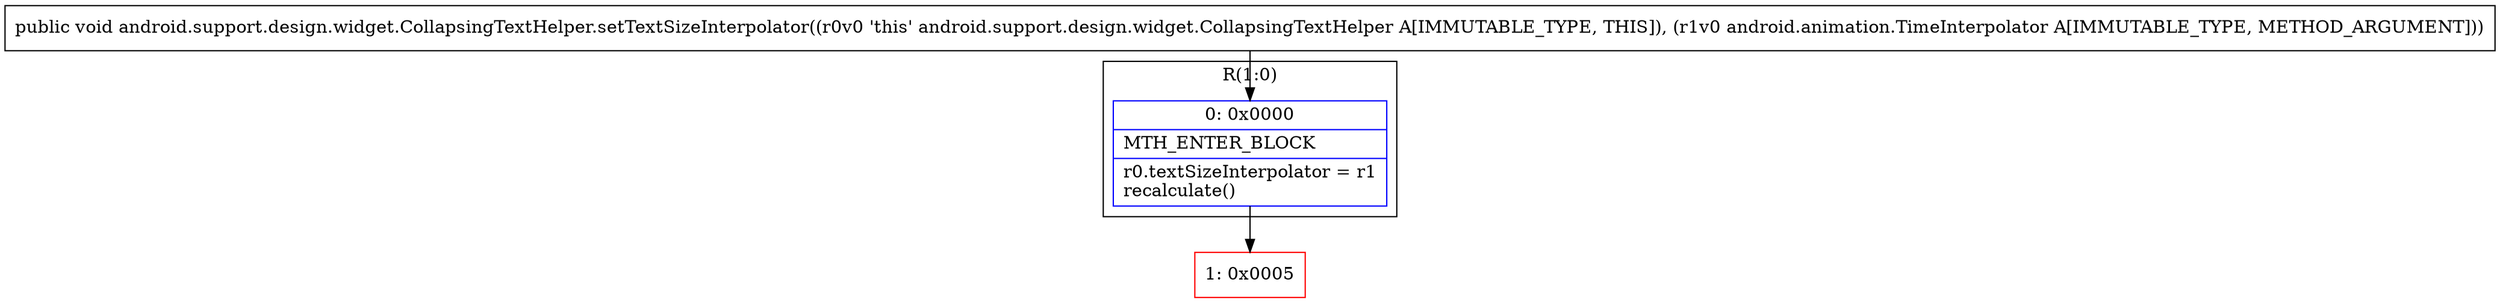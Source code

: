 digraph "CFG forandroid.support.design.widget.CollapsingTextHelper.setTextSizeInterpolator(Landroid\/animation\/TimeInterpolator;)V" {
subgraph cluster_Region_1884520549 {
label = "R(1:0)";
node [shape=record,color=blue];
Node_0 [shape=record,label="{0\:\ 0x0000|MTH_ENTER_BLOCK\l|r0.textSizeInterpolator = r1\lrecalculate()\l}"];
}
Node_1 [shape=record,color=red,label="{1\:\ 0x0005}"];
MethodNode[shape=record,label="{public void android.support.design.widget.CollapsingTextHelper.setTextSizeInterpolator((r0v0 'this' android.support.design.widget.CollapsingTextHelper A[IMMUTABLE_TYPE, THIS]), (r1v0 android.animation.TimeInterpolator A[IMMUTABLE_TYPE, METHOD_ARGUMENT])) }"];
MethodNode -> Node_0;
Node_0 -> Node_1;
}

